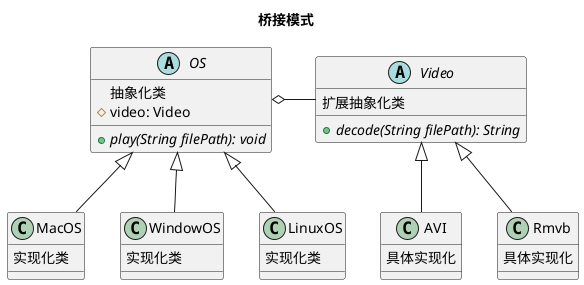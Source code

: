 @startuml
title 桥接模式

abstract class OS {
    抽象化类
    # video: Video
    + {abstract} play(String filePath): void
}

OS o-right- Video

class MacOS extends OS {
    实现化类
}
class WindowOS extends OS {
    实现化类
}
class LinuxOS extends OS {
    实现化类
}

abstract class Video {
    扩展抽象化类
   + {abstract} decode(String filePath): String
}
class AVI extends Video {
    具体实现化
}
class Rmvb extends Video {
    具体实现化
}

@enduml